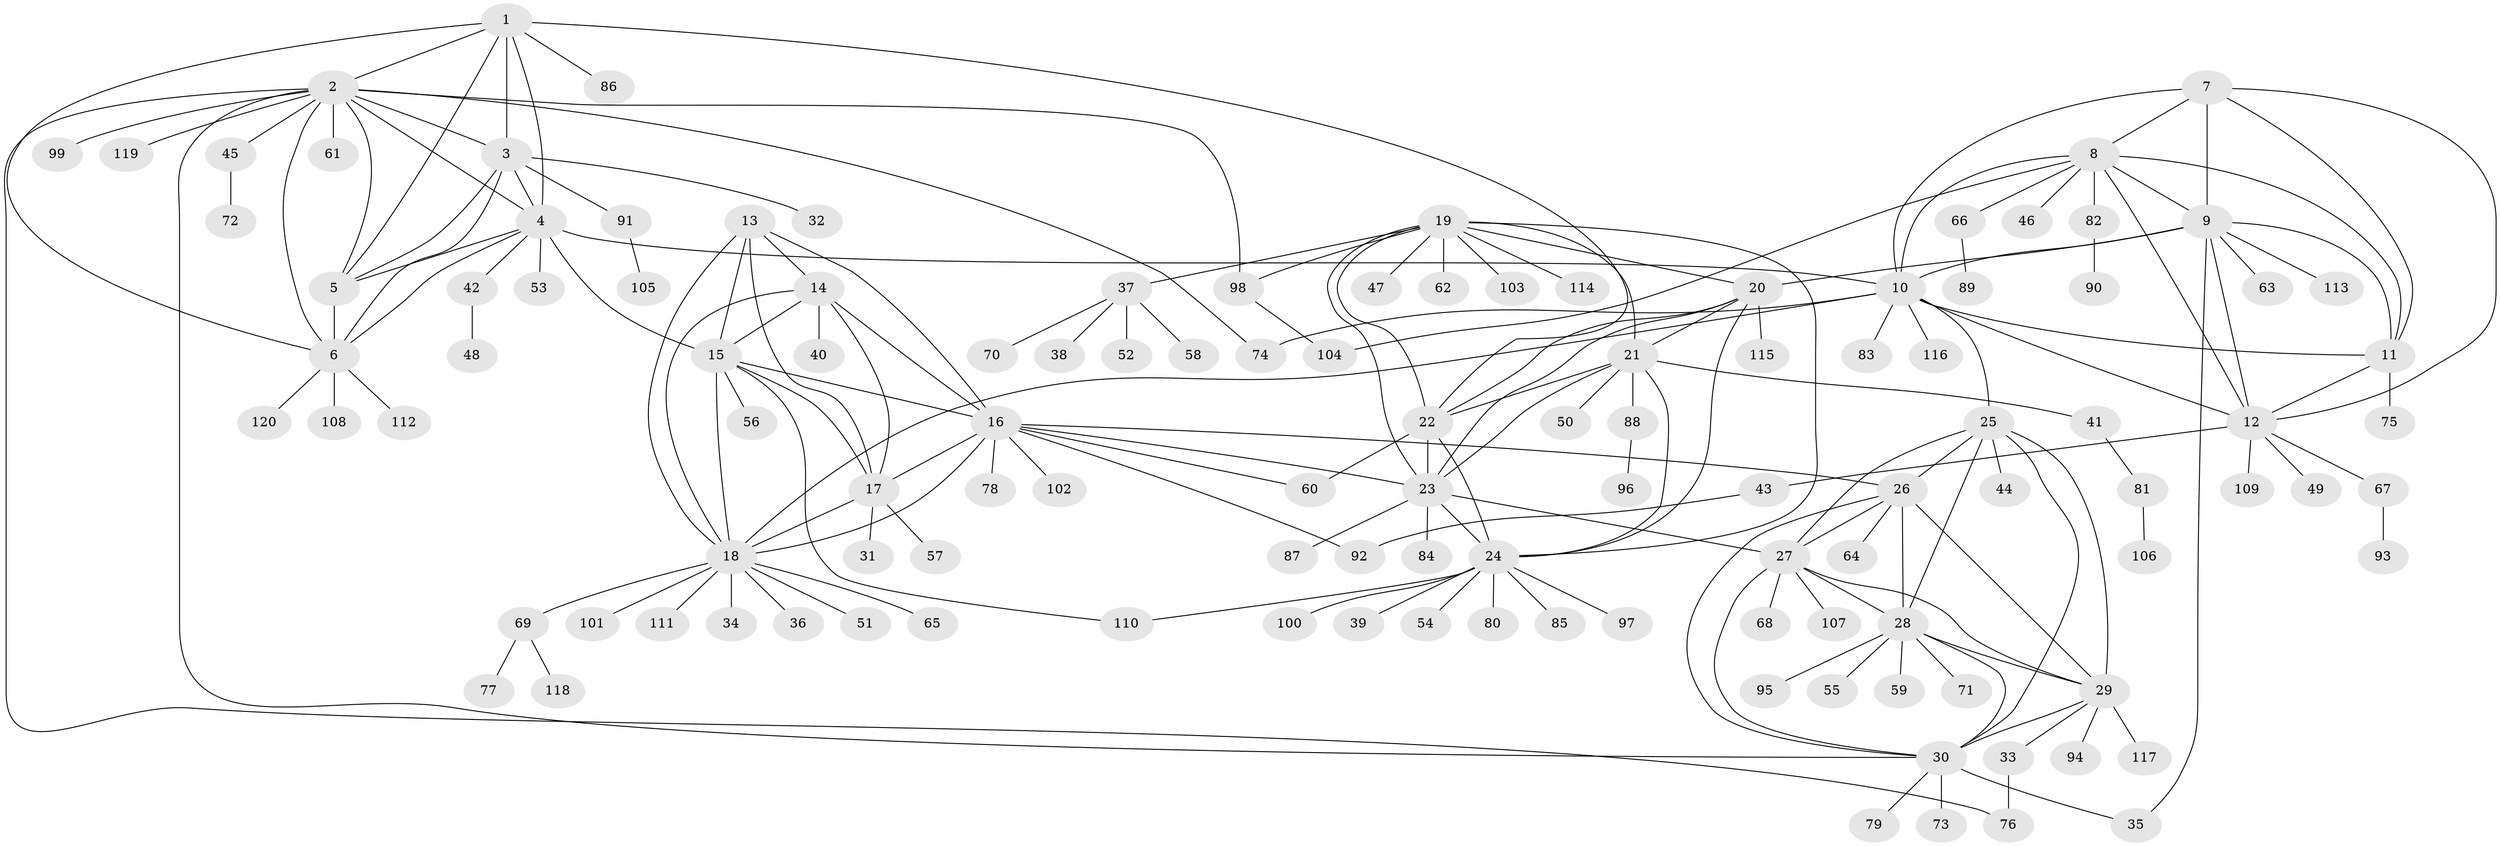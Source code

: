 // Generated by graph-tools (version 1.1) at 2025/50/03/09/25 03:50:30]
// undirected, 120 vertices, 183 edges
graph export_dot {
graph [start="1"]
  node [color=gray90,style=filled];
  1;
  2;
  3;
  4;
  5;
  6;
  7;
  8;
  9;
  10;
  11;
  12;
  13;
  14;
  15;
  16;
  17;
  18;
  19;
  20;
  21;
  22;
  23;
  24;
  25;
  26;
  27;
  28;
  29;
  30;
  31;
  32;
  33;
  34;
  35;
  36;
  37;
  38;
  39;
  40;
  41;
  42;
  43;
  44;
  45;
  46;
  47;
  48;
  49;
  50;
  51;
  52;
  53;
  54;
  55;
  56;
  57;
  58;
  59;
  60;
  61;
  62;
  63;
  64;
  65;
  66;
  67;
  68;
  69;
  70;
  71;
  72;
  73;
  74;
  75;
  76;
  77;
  78;
  79;
  80;
  81;
  82;
  83;
  84;
  85;
  86;
  87;
  88;
  89;
  90;
  91;
  92;
  93;
  94;
  95;
  96;
  97;
  98;
  99;
  100;
  101;
  102;
  103;
  104;
  105;
  106;
  107;
  108;
  109;
  110;
  111;
  112;
  113;
  114;
  115;
  116;
  117;
  118;
  119;
  120;
  1 -- 2;
  1 -- 3;
  1 -- 4;
  1 -- 5;
  1 -- 6;
  1 -- 22;
  1 -- 86;
  2 -- 3;
  2 -- 4;
  2 -- 5;
  2 -- 6;
  2 -- 30;
  2 -- 45;
  2 -- 61;
  2 -- 74;
  2 -- 76;
  2 -- 98;
  2 -- 99;
  2 -- 119;
  3 -- 4;
  3 -- 5;
  3 -- 6;
  3 -- 32;
  3 -- 91;
  4 -- 5;
  4 -- 6;
  4 -- 10;
  4 -- 15;
  4 -- 42;
  4 -- 53;
  5 -- 6;
  6 -- 108;
  6 -- 112;
  6 -- 120;
  7 -- 8;
  7 -- 9;
  7 -- 10;
  7 -- 11;
  7 -- 12;
  8 -- 9;
  8 -- 10;
  8 -- 11;
  8 -- 12;
  8 -- 46;
  8 -- 66;
  8 -- 82;
  8 -- 104;
  9 -- 10;
  9 -- 11;
  9 -- 12;
  9 -- 20;
  9 -- 35;
  9 -- 63;
  9 -- 113;
  10 -- 11;
  10 -- 12;
  10 -- 18;
  10 -- 25;
  10 -- 74;
  10 -- 83;
  10 -- 116;
  11 -- 12;
  11 -- 75;
  12 -- 43;
  12 -- 49;
  12 -- 67;
  12 -- 109;
  13 -- 14;
  13 -- 15;
  13 -- 16;
  13 -- 17;
  13 -- 18;
  14 -- 15;
  14 -- 16;
  14 -- 17;
  14 -- 18;
  14 -- 40;
  15 -- 16;
  15 -- 17;
  15 -- 18;
  15 -- 56;
  15 -- 110;
  16 -- 17;
  16 -- 18;
  16 -- 23;
  16 -- 26;
  16 -- 60;
  16 -- 78;
  16 -- 92;
  16 -- 102;
  17 -- 18;
  17 -- 31;
  17 -- 57;
  18 -- 34;
  18 -- 36;
  18 -- 51;
  18 -- 65;
  18 -- 69;
  18 -- 101;
  18 -- 111;
  19 -- 20;
  19 -- 21;
  19 -- 22;
  19 -- 23;
  19 -- 24;
  19 -- 37;
  19 -- 47;
  19 -- 62;
  19 -- 98;
  19 -- 103;
  19 -- 114;
  20 -- 21;
  20 -- 22;
  20 -- 23;
  20 -- 24;
  20 -- 115;
  21 -- 22;
  21 -- 23;
  21 -- 24;
  21 -- 41;
  21 -- 50;
  21 -- 88;
  22 -- 23;
  22 -- 24;
  22 -- 60;
  23 -- 24;
  23 -- 27;
  23 -- 84;
  23 -- 87;
  24 -- 39;
  24 -- 54;
  24 -- 80;
  24 -- 85;
  24 -- 97;
  24 -- 100;
  24 -- 110;
  25 -- 26;
  25 -- 27;
  25 -- 28;
  25 -- 29;
  25 -- 30;
  25 -- 44;
  26 -- 27;
  26 -- 28;
  26 -- 29;
  26 -- 30;
  26 -- 64;
  27 -- 28;
  27 -- 29;
  27 -- 30;
  27 -- 68;
  27 -- 107;
  28 -- 29;
  28 -- 30;
  28 -- 55;
  28 -- 59;
  28 -- 71;
  28 -- 95;
  29 -- 30;
  29 -- 33;
  29 -- 94;
  29 -- 117;
  30 -- 35;
  30 -- 73;
  30 -- 79;
  33 -- 76;
  37 -- 38;
  37 -- 52;
  37 -- 58;
  37 -- 70;
  41 -- 81;
  42 -- 48;
  43 -- 92;
  45 -- 72;
  66 -- 89;
  67 -- 93;
  69 -- 77;
  69 -- 118;
  81 -- 106;
  82 -- 90;
  88 -- 96;
  91 -- 105;
  98 -- 104;
}
